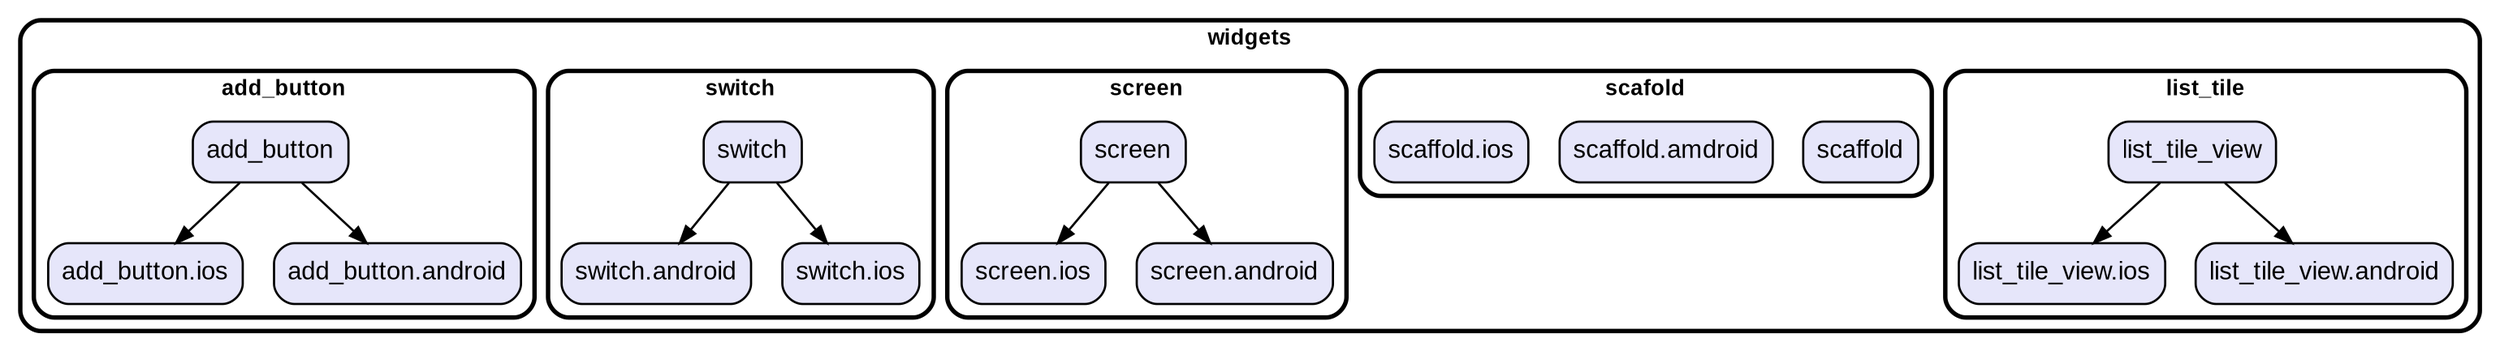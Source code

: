 digraph "" {
  graph [style=rounded fontname="Arial Black" fontsize=13 penwidth=2.6];
  node [shape=rect style="filled,rounded" fontname=Arial fontsize=15 fillcolor=Lavender penwidth=1.3];
  edge [penwidth=1.3];
  "/list_tile/list_tile_view.ios.dart" [label="list_tile_view.ios"];
  "/list_tile/list_tile_view.android.dart" [label="list_tile_view.android"];
  "/list_tile/list_tile_view.dart" [label="list_tile_view"];
  "/scafold/scaffold.dart" [label="scaffold"];
  "/scafold/scaffold.amdroid.dart" [label="scaffold.amdroid"];
  "/scafold/scaffold.ios.dart" [label="scaffold.ios"];
  "/screen/screen.ios.dart" [label="screen.ios"];
  "/screen/screen.android.dart" [label="screen.android"];
  "/screen/screen.dart" [label="screen"];
  "/switch/switch.android.dart" [label="switch.android"];
  "/switch/switch.dart" [label="switch"];
  "/switch/switch.ios.dart" [label="switch.ios"];
  "/add_button/add_button.dart" [label="add_button"];
  "/add_button/add_button.ios.dart" [label="add_button.ios"];
  "/add_button/add_button.android.dart" [label="add_button.android"];
  subgraph "cluster~" {
    label="widgets";
    subgraph "cluster~/list_tile" {
      label="list_tile";
      "/list_tile/list_tile_view.ios.dart";
      "/list_tile/list_tile_view.android.dart";
      "/list_tile/list_tile_view.dart";
    }
    subgraph "cluster~/scafold" {
      label="scafold";
      "/scafold/scaffold.dart";
      "/scafold/scaffold.amdroid.dart";
      "/scafold/scaffold.ios.dart";
    }
    subgraph "cluster~/screen" {
      label="screen";
      "/screen/screen.ios.dart";
      "/screen/screen.android.dart";
      "/screen/screen.dart";
    }
    subgraph "cluster~/switch" {
      label="switch";
      "/switch/switch.android.dart";
      "/switch/switch.dart";
      "/switch/switch.ios.dart";
    }
    subgraph "cluster~/add_button" {
      label="add_button";
      "/add_button/add_button.dart";
      "/add_button/add_button.ios.dart";
      "/add_button/add_button.android.dart";
    }
  }
  "/list_tile/list_tile_view.dart" -> "/list_tile/list_tile_view.android.dart";
  "/list_tile/list_tile_view.dart" -> "/list_tile/list_tile_view.ios.dart";
  "/screen/screen.dart" -> "/screen/screen.android.dart";
  "/screen/screen.dart" -> "/screen/screen.ios.dart";
  "/switch/switch.dart" -> "/switch/switch.android.dart";
  "/switch/switch.dart" -> "/switch/switch.ios.dart";
  "/add_button/add_button.dart" -> "/add_button/add_button.android.dart";
  "/add_button/add_button.dart" -> "/add_button/add_button.ios.dart";
}
